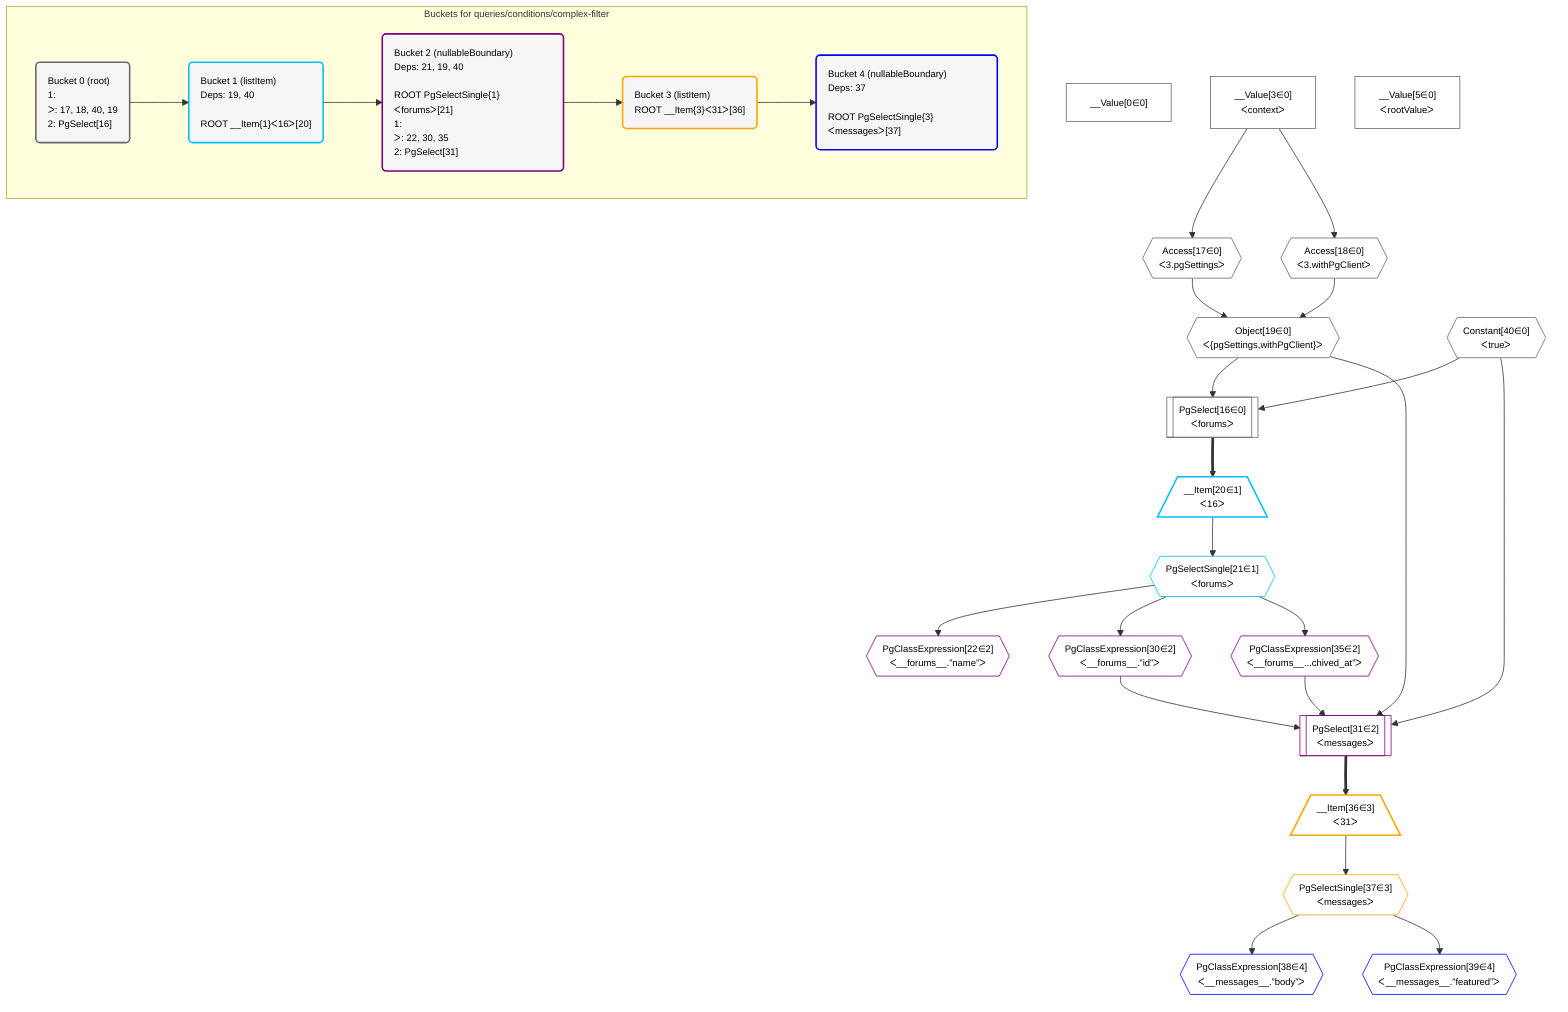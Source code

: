 %%{init: {'themeVariables': { 'fontSize': '12px'}}}%%
graph TD
    classDef path fill:#eee,stroke:#000,color:#000
    classDef plan fill:#fff,stroke-width:1px,color:#000
    classDef itemplan fill:#fff,stroke-width:2px,color:#000
    classDef unbatchedplan fill:#dff,stroke-width:1px,color:#000
    classDef sideeffectplan fill:#fcc,stroke-width:2px,color:#000
    classDef bucket fill:#f6f6f6,color:#000,stroke-width:2px,text-align:left


    %% define steps
    __Value0["__Value[0∈0]"]:::plan
    __Value3["__Value[3∈0]<br />ᐸcontextᐳ"]:::plan
    __Value5["__Value[5∈0]<br />ᐸrootValueᐳ"]:::plan
    Access17{{"Access[17∈0]<br />ᐸ3.pgSettingsᐳ"}}:::plan
    Access18{{"Access[18∈0]<br />ᐸ3.withPgClientᐳ"}}:::plan
    Object19{{"Object[19∈0]<br />ᐸ{pgSettings,withPgClient}ᐳ"}}:::plan
    Constant40{{"Constant[40∈0]<br />ᐸtrueᐳ"}}:::plan
    PgSelect16[["PgSelect[16∈0]<br />ᐸforumsᐳ"]]:::plan
    __Item20[/"__Item[20∈1]<br />ᐸ16ᐳ"\]:::itemplan
    PgSelectSingle21{{"PgSelectSingle[21∈1]<br />ᐸforumsᐳ"}}:::plan
    PgClassExpression22{{"PgClassExpression[22∈2]<br />ᐸ__forums__.”name”ᐳ"}}:::plan
    PgClassExpression30{{"PgClassExpression[30∈2]<br />ᐸ__forums__.”id”ᐳ"}}:::plan
    PgClassExpression35{{"PgClassExpression[35∈2]<br />ᐸ__forums__...chived_at”ᐳ"}}:::plan
    PgSelect31[["PgSelect[31∈2]<br />ᐸmessagesᐳ"]]:::plan
    __Item36[/"__Item[36∈3]<br />ᐸ31ᐳ"\]:::itemplan
    PgSelectSingle37{{"PgSelectSingle[37∈3]<br />ᐸmessagesᐳ"}}:::plan
    PgClassExpression38{{"PgClassExpression[38∈4]<br />ᐸ__messages__.”body”ᐳ"}}:::plan
    PgClassExpression39{{"PgClassExpression[39∈4]<br />ᐸ__messages__.”featured”ᐳ"}}:::plan

    %% plan dependencies
    __Value3 --> Access17
    __Value3 --> Access18
    Access17 & Access18 --> Object19
    Object19 & Constant40 --> PgSelect16
    PgSelect16 ==> __Item20
    __Item20 --> PgSelectSingle21
    PgSelectSingle21 --> PgClassExpression22
    PgSelectSingle21 --> PgClassExpression30
    PgSelectSingle21 --> PgClassExpression35
    Object19 & PgClassExpression30 & Constant40 & PgClassExpression35 --> PgSelect31
    PgSelect31 ==> __Item36
    __Item36 --> PgSelectSingle37
    PgSelectSingle37 --> PgClassExpression38
    PgSelectSingle37 --> PgClassExpression39

    subgraph "Buckets for queries/conditions/complex-filter"
    Bucket0("Bucket 0 (root)<br />1: <br />ᐳ: 17, 18, 40, 19<br />2: PgSelect[16]"):::bucket
    classDef bucket0 stroke:#696969
    class Bucket0,__Value0,__Value3,__Value5,PgSelect16,Access17,Access18,Object19,Constant40 bucket0
    Bucket1("Bucket 1 (listItem)<br />Deps: 19, 40<br /><br />ROOT __Item{1}ᐸ16ᐳ[20]"):::bucket
    classDef bucket1 stroke:#00bfff
    class Bucket1,__Item20,PgSelectSingle21 bucket1
    Bucket2("Bucket 2 (nullableBoundary)<br />Deps: 21, 19, 40<br /><br />ROOT PgSelectSingle{1}ᐸforumsᐳ[21]<br />1: <br />ᐳ: 22, 30, 35<br />2: PgSelect[31]"):::bucket
    classDef bucket2 stroke:#7f007f
    class Bucket2,PgClassExpression22,PgClassExpression30,PgSelect31,PgClassExpression35 bucket2
    Bucket3("Bucket 3 (listItem)<br />ROOT __Item{3}ᐸ31ᐳ[36]"):::bucket
    classDef bucket3 stroke:#ffa500
    class Bucket3,__Item36,PgSelectSingle37 bucket3
    Bucket4("Bucket 4 (nullableBoundary)<br />Deps: 37<br /><br />ROOT PgSelectSingle{3}ᐸmessagesᐳ[37]"):::bucket
    classDef bucket4 stroke:#0000ff
    class Bucket4,PgClassExpression38,PgClassExpression39 bucket4
    Bucket0 --> Bucket1
    Bucket1 --> Bucket2
    Bucket2 --> Bucket3
    Bucket3 --> Bucket4
    end